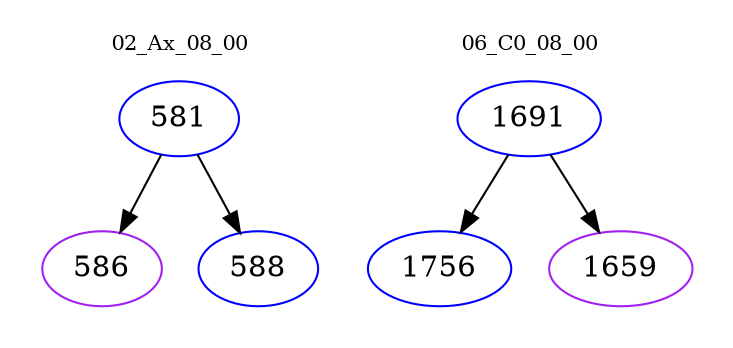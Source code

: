 digraph{
subgraph cluster_0 {
color = white
label = "02_Ax_08_00";
fontsize=10;
T0_581 [label="581", color="blue"]
T0_581 -> T0_586 [color="black"]
T0_586 [label="586", color="purple"]
T0_581 -> T0_588 [color="black"]
T0_588 [label="588", color="blue"]
}
subgraph cluster_1 {
color = white
label = "06_C0_08_00";
fontsize=10;
T1_1691 [label="1691", color="blue"]
T1_1691 -> T1_1756 [color="black"]
T1_1756 [label="1756", color="blue"]
T1_1691 -> T1_1659 [color="black"]
T1_1659 [label="1659", color="purple"]
}
}
